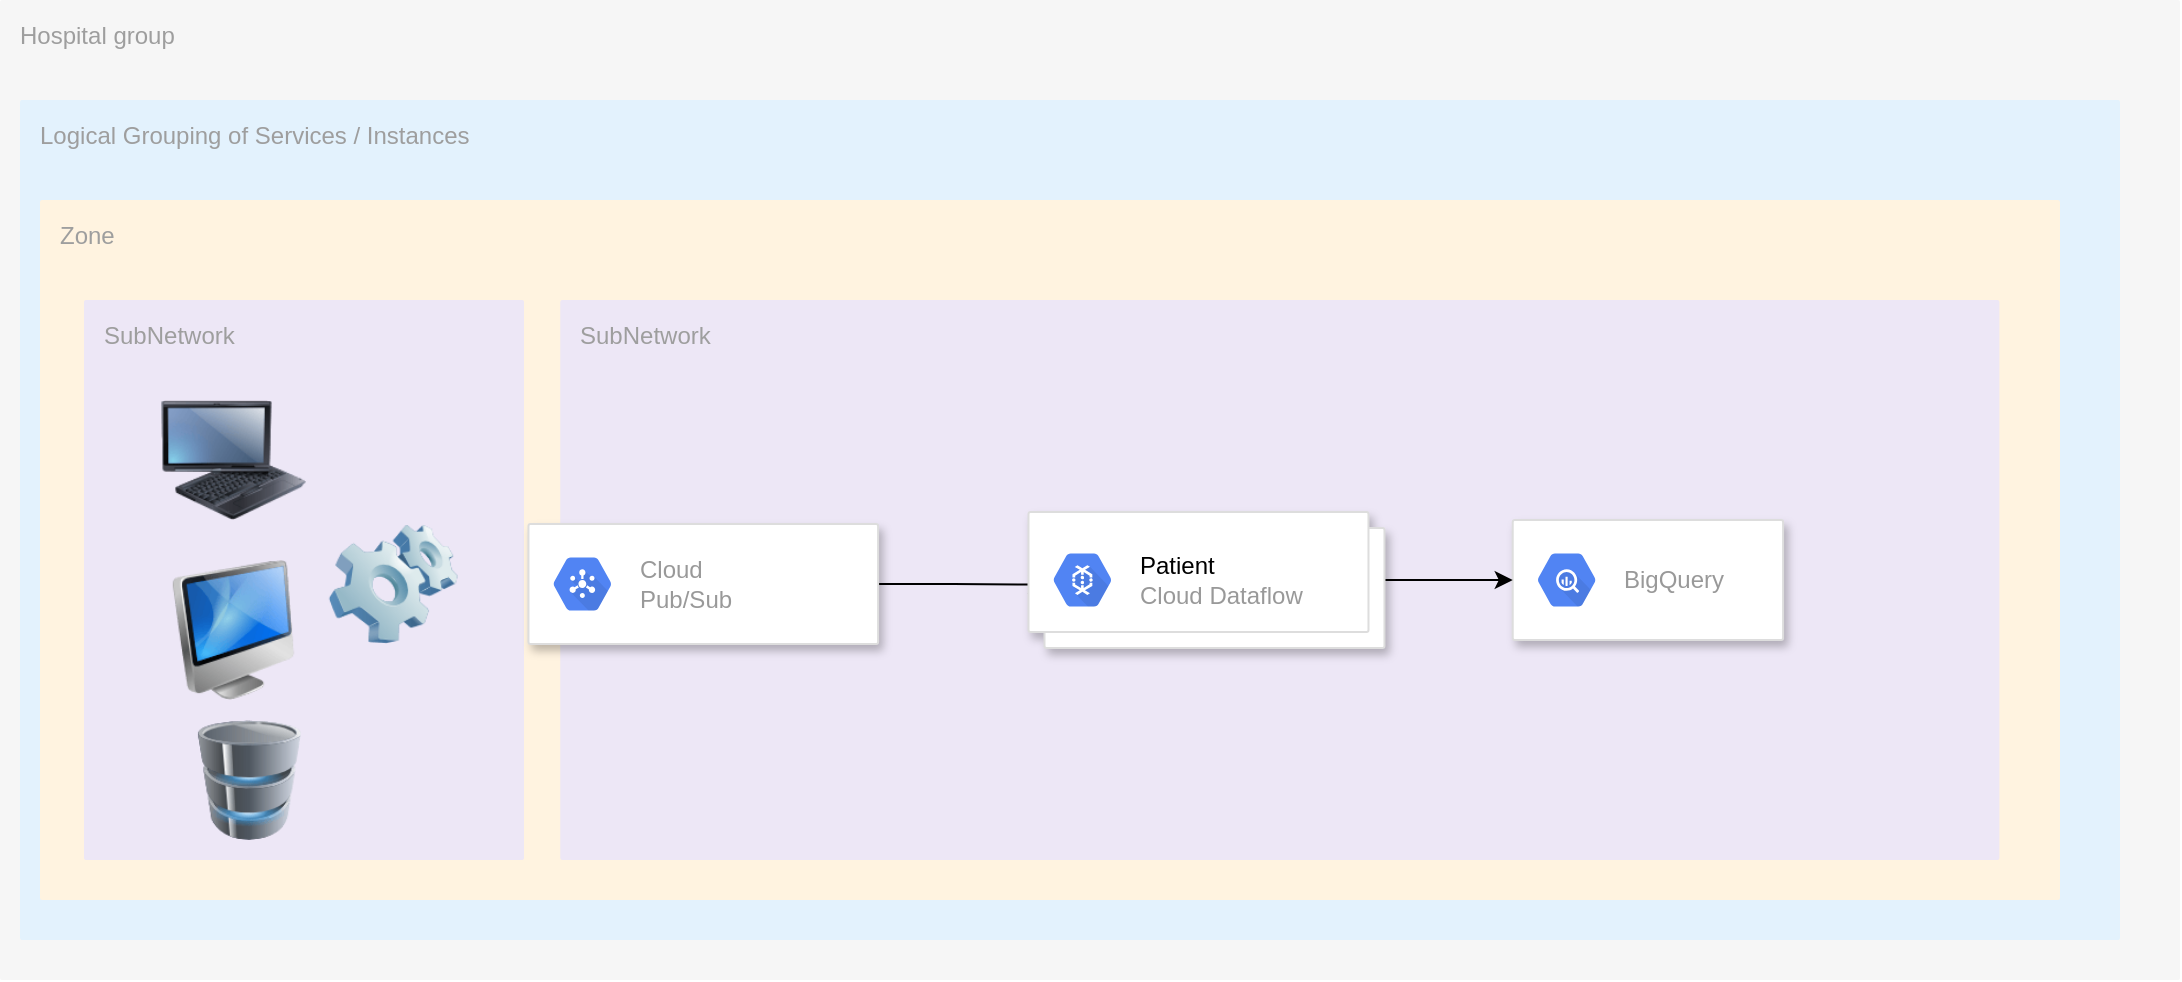 <mxfile>
    <diagram id="cjyASo9v6kz4d3mtUruC" name="Page-1">
        <mxGraphModel dx="1332" dy="1013" grid="1" gridSize="10" guides="1" tooltips="1" connect="1" arrows="1" fold="1" page="1" pageScale="1" pageWidth="850" pageHeight="1100" math="0" shadow="0">
            <root>
                <mxCell id="0"/>
                <mxCell id="1" parent="0"/>
                <mxCell id="3" value="Hospital group" style="points=[[0,0,0],[0.25,0,0],[0.5,0,0],[0.75,0,0],[1,0,0],[1,0.25,0],[1,0.5,0],[1,0.75,0],[1,1,0],[0.75,1,0],[0.5,1,0],[0.25,1,0],[0,1,0],[0,0.75,0],[0,0.5,0],[0,0.25,0]];rounded=1;absoluteArcSize=1;arcSize=2;html=1;strokeColor=none;gradientColor=none;shadow=0;dashed=0;fontSize=12;fontColor=#9E9E9E;align=left;verticalAlign=top;spacing=10;spacingTop=-4;fillColor=#F6F6F6;" vertex="1" parent="1">
                    <mxGeometry x="140" y="70" width="1090" height="490" as="geometry"/>
                </mxCell>
                <mxCell id="4" value="Logical Grouping of Services / Instances" style="points=[[0,0,0],[0.25,0,0],[0.5,0,0],[0.75,0,0],[1,0,0],[1,0.25,0],[1,0.5,0],[1,0.75,0],[1,1,0],[0.75,1,0],[0.5,1,0],[0.25,1,0],[0,1,0],[0,0.75,0],[0,0.5,0],[0,0.25,0]];rounded=1;absoluteArcSize=1;arcSize=2;html=1;strokeColor=none;gradientColor=none;shadow=0;dashed=0;fontSize=12;fontColor=#9E9E9E;align=left;verticalAlign=top;spacing=10;spacingTop=-4;fillColor=#E3F2FD;" vertex="1" parent="3">
                    <mxGeometry width="1050" height="420" relative="1" as="geometry">
                        <mxPoint x="10" y="50" as="offset"/>
                    </mxGeometry>
                </mxCell>
                <mxCell id="5" value="Zone" style="points=[[0,0,0],[0.25,0,0],[0.5,0,0],[0.75,0,0],[1,0,0],[1,0.25,0],[1,0.5,0],[1,0.75,0],[1,1,0],[0.75,1,0],[0.5,1,0],[0.25,1,0],[0,1,0],[0,0.75,0],[0,0.5,0],[0,0.25,0]];rounded=1;absoluteArcSize=1;arcSize=2;html=1;strokeColor=none;gradientColor=none;shadow=0;dashed=0;fontSize=12;fontColor=#9E9E9E;align=left;verticalAlign=top;spacing=10;spacingTop=-4;fillColor=#FFF3E0;" vertex="1" parent="4">
                    <mxGeometry width="1010" height="350" relative="1" as="geometry">
                        <mxPoint x="10" y="50" as="offset"/>
                    </mxGeometry>
                </mxCell>
                <mxCell id="6" value="SubNetwork" style="points=[[0,0,0],[0.25,0,0],[0.5,0,0],[0.75,0,0],[1,0,0],[1,0.25,0],[1,0.5,0],[1,0.75,0],[1,1,0],[0.75,1,0],[0.5,1,0],[0.25,1,0],[0,1,0],[0,0.75,0],[0,0.5,0],[0,0.25,0]];rounded=1;absoluteArcSize=1;arcSize=2;html=1;strokeColor=none;gradientColor=none;shadow=0;dashed=0;fontSize=12;fontColor=#9E9E9E;align=left;verticalAlign=top;spacing=10;spacingTop=-4;fillColor=#EDE7F6;" vertex="1" parent="5">
                    <mxGeometry width="220" height="280" relative="1" as="geometry">
                        <mxPoint x="22" y="50" as="offset"/>
                    </mxGeometry>
                </mxCell>
                <mxCell id="16" value="SubNetwork" style="points=[[0,0,0],[0.25,0,0],[0.5,0,0],[0.75,0,0],[1,0,0],[1,0.25,0],[1,0.5,0],[1,0.75,0],[1,1,0],[0.75,1,0],[0.5,1,0],[0.25,1,0],[0,1,0],[0,0.75,0],[0,0.5,0],[0,0.25,0]];rounded=1;absoluteArcSize=1;arcSize=2;html=1;strokeColor=none;gradientColor=none;shadow=0;dashed=0;fontSize=12;fontColor=#9E9E9E;align=left;verticalAlign=top;spacing=10;spacingTop=-4;fillColor=#EDE7F6;" vertex="1" parent="5">
                    <mxGeometry x="260.125" y="50" width="719.575" height="280" as="geometry"/>
                </mxCell>
                <mxCell id="17" value="" style="image;html=1;image=img/lib/clip_art/computers/Fujitsu_Tablet_128x128.png" vertex="1" parent="5">
                    <mxGeometry x="49.089" y="100" width="95.357" height="60" as="geometry"/>
                </mxCell>
                <mxCell id="18" value="" style="image;html=1;image=img/lib/clip_art/computers/Database_128x128.png" vertex="1" parent="5">
                    <mxGeometry x="64.982" y="260" width="79.464" height="60" as="geometry"/>
                </mxCell>
                <mxCell id="19" value="" style="image;html=1;image=img/lib/clip_art/computers/iMac_128x128.png" vertex="1" parent="5">
                    <mxGeometry x="64.982" y="180" width="63.571" height="70" as="geometry"/>
                </mxCell>
                <mxCell id="20" value="" style="image;html=1;image=img/lib/clip_art/computers/Software_128x128.png" vertex="1" parent="5">
                    <mxGeometry x="136.87" y="162" width="79.464" height="60" as="geometry"/>
                </mxCell>
                <mxCell id="30" style="edgeStyle=orthogonalEdgeStyle;rounded=0;orthogonalLoop=1;jettySize=auto;html=1;exitX=1;exitY=0.5;exitDx=0;exitDy=0;entryX=0.05;entryY=0.534;entryDx=0;entryDy=0;entryPerimeter=0;" edge="1" parent="5" source="21" target="25">
                    <mxGeometry relative="1" as="geometry"/>
                </mxCell>
                <mxCell id="21" value="" style="strokeColor=#dddddd;shadow=1;strokeWidth=1;rounded=1;absoluteArcSize=1;arcSize=2;" vertex="1" parent="5">
                    <mxGeometry x="244.231" y="162" width="174.821" height="60" as="geometry"/>
                </mxCell>
                <mxCell id="22" value="Cloud&#10;Pub/Sub" style="dashed=0;connectable=0;html=1;fillColor=#5184F3;strokeColor=none;shape=mxgraph.gcp2.hexIcon;prIcon=cloud_pubsub;part=1;labelPosition=right;verticalLabelPosition=middle;align=left;verticalAlign=middle;spacingLeft=5;fontColor=#999999;fontSize=12;" vertex="1" parent="21">
                    <mxGeometry y="0.5" width="44" height="39" relative="1" as="geometry">
                        <mxPoint x="5" y="-19.5" as="offset"/>
                    </mxGeometry>
                </mxCell>
                <mxCell id="23" value="" style="strokeColor=#dddddd;shadow=1;strokeWidth=1;rounded=1;absoluteArcSize=1;arcSize=2;" vertex="1" parent="5">
                    <mxGeometry x="736.37" y="160" width="135.19" height="60" as="geometry"/>
                </mxCell>
                <mxCell id="24" value="BigQuery" style="dashed=0;connectable=0;html=1;fillColor=#5184F3;strokeColor=none;shape=mxgraph.gcp2.hexIcon;prIcon=bigquery;part=1;labelPosition=right;verticalLabelPosition=middle;align=left;verticalAlign=middle;spacingLeft=5;fontColor=#999999;fontSize=12;" vertex="1" parent="23">
                    <mxGeometry y="0.5" width="44" height="39" relative="1" as="geometry">
                        <mxPoint x="5" y="-19.5" as="offset"/>
                    </mxGeometry>
                </mxCell>
                <mxCell id="31" style="edgeStyle=orthogonalEdgeStyle;rounded=0;orthogonalLoop=1;jettySize=auto;html=1;exitX=1;exitY=0.5;exitDx=0;exitDy=0;entryX=0;entryY=0.5;entryDx=0;entryDy=0;" edge="1" parent="5" source="25" target="23">
                    <mxGeometry relative="1" as="geometry"/>
                </mxCell>
                <mxCell id="25" value="" style="shape=mxgraph.gcp2.doubleRect;strokeColor=#dddddd;shadow=1;strokeWidth=1;" vertex="1" parent="5">
                    <mxGeometry x="494.247" y="156" width="178" height="68" as="geometry"/>
                </mxCell>
                <mxCell id="26" value="&lt;font color=&quot;#000000&quot;&gt;Patient&lt;br&gt;&lt;/font&gt;Cloud Dataflow" style="dashed=0;connectable=0;html=1;fillColor=#5184F3;strokeColor=none;shape=mxgraph.gcp2.hexIcon;prIcon=cloud_dataflow;part=1;labelPosition=right;verticalLabelPosition=middle;align=left;verticalAlign=middle;spacingLeft=5;fontColor=#999999;fontSize=12;" vertex="1" parent="25">
                    <mxGeometry y="0.5" width="44" height="39" relative="1" as="geometry">
                        <mxPoint x="5" y="-19.5" as="offset"/>
                    </mxGeometry>
                </mxCell>
            </root>
        </mxGraphModel>
    </diagram>
</mxfile>
